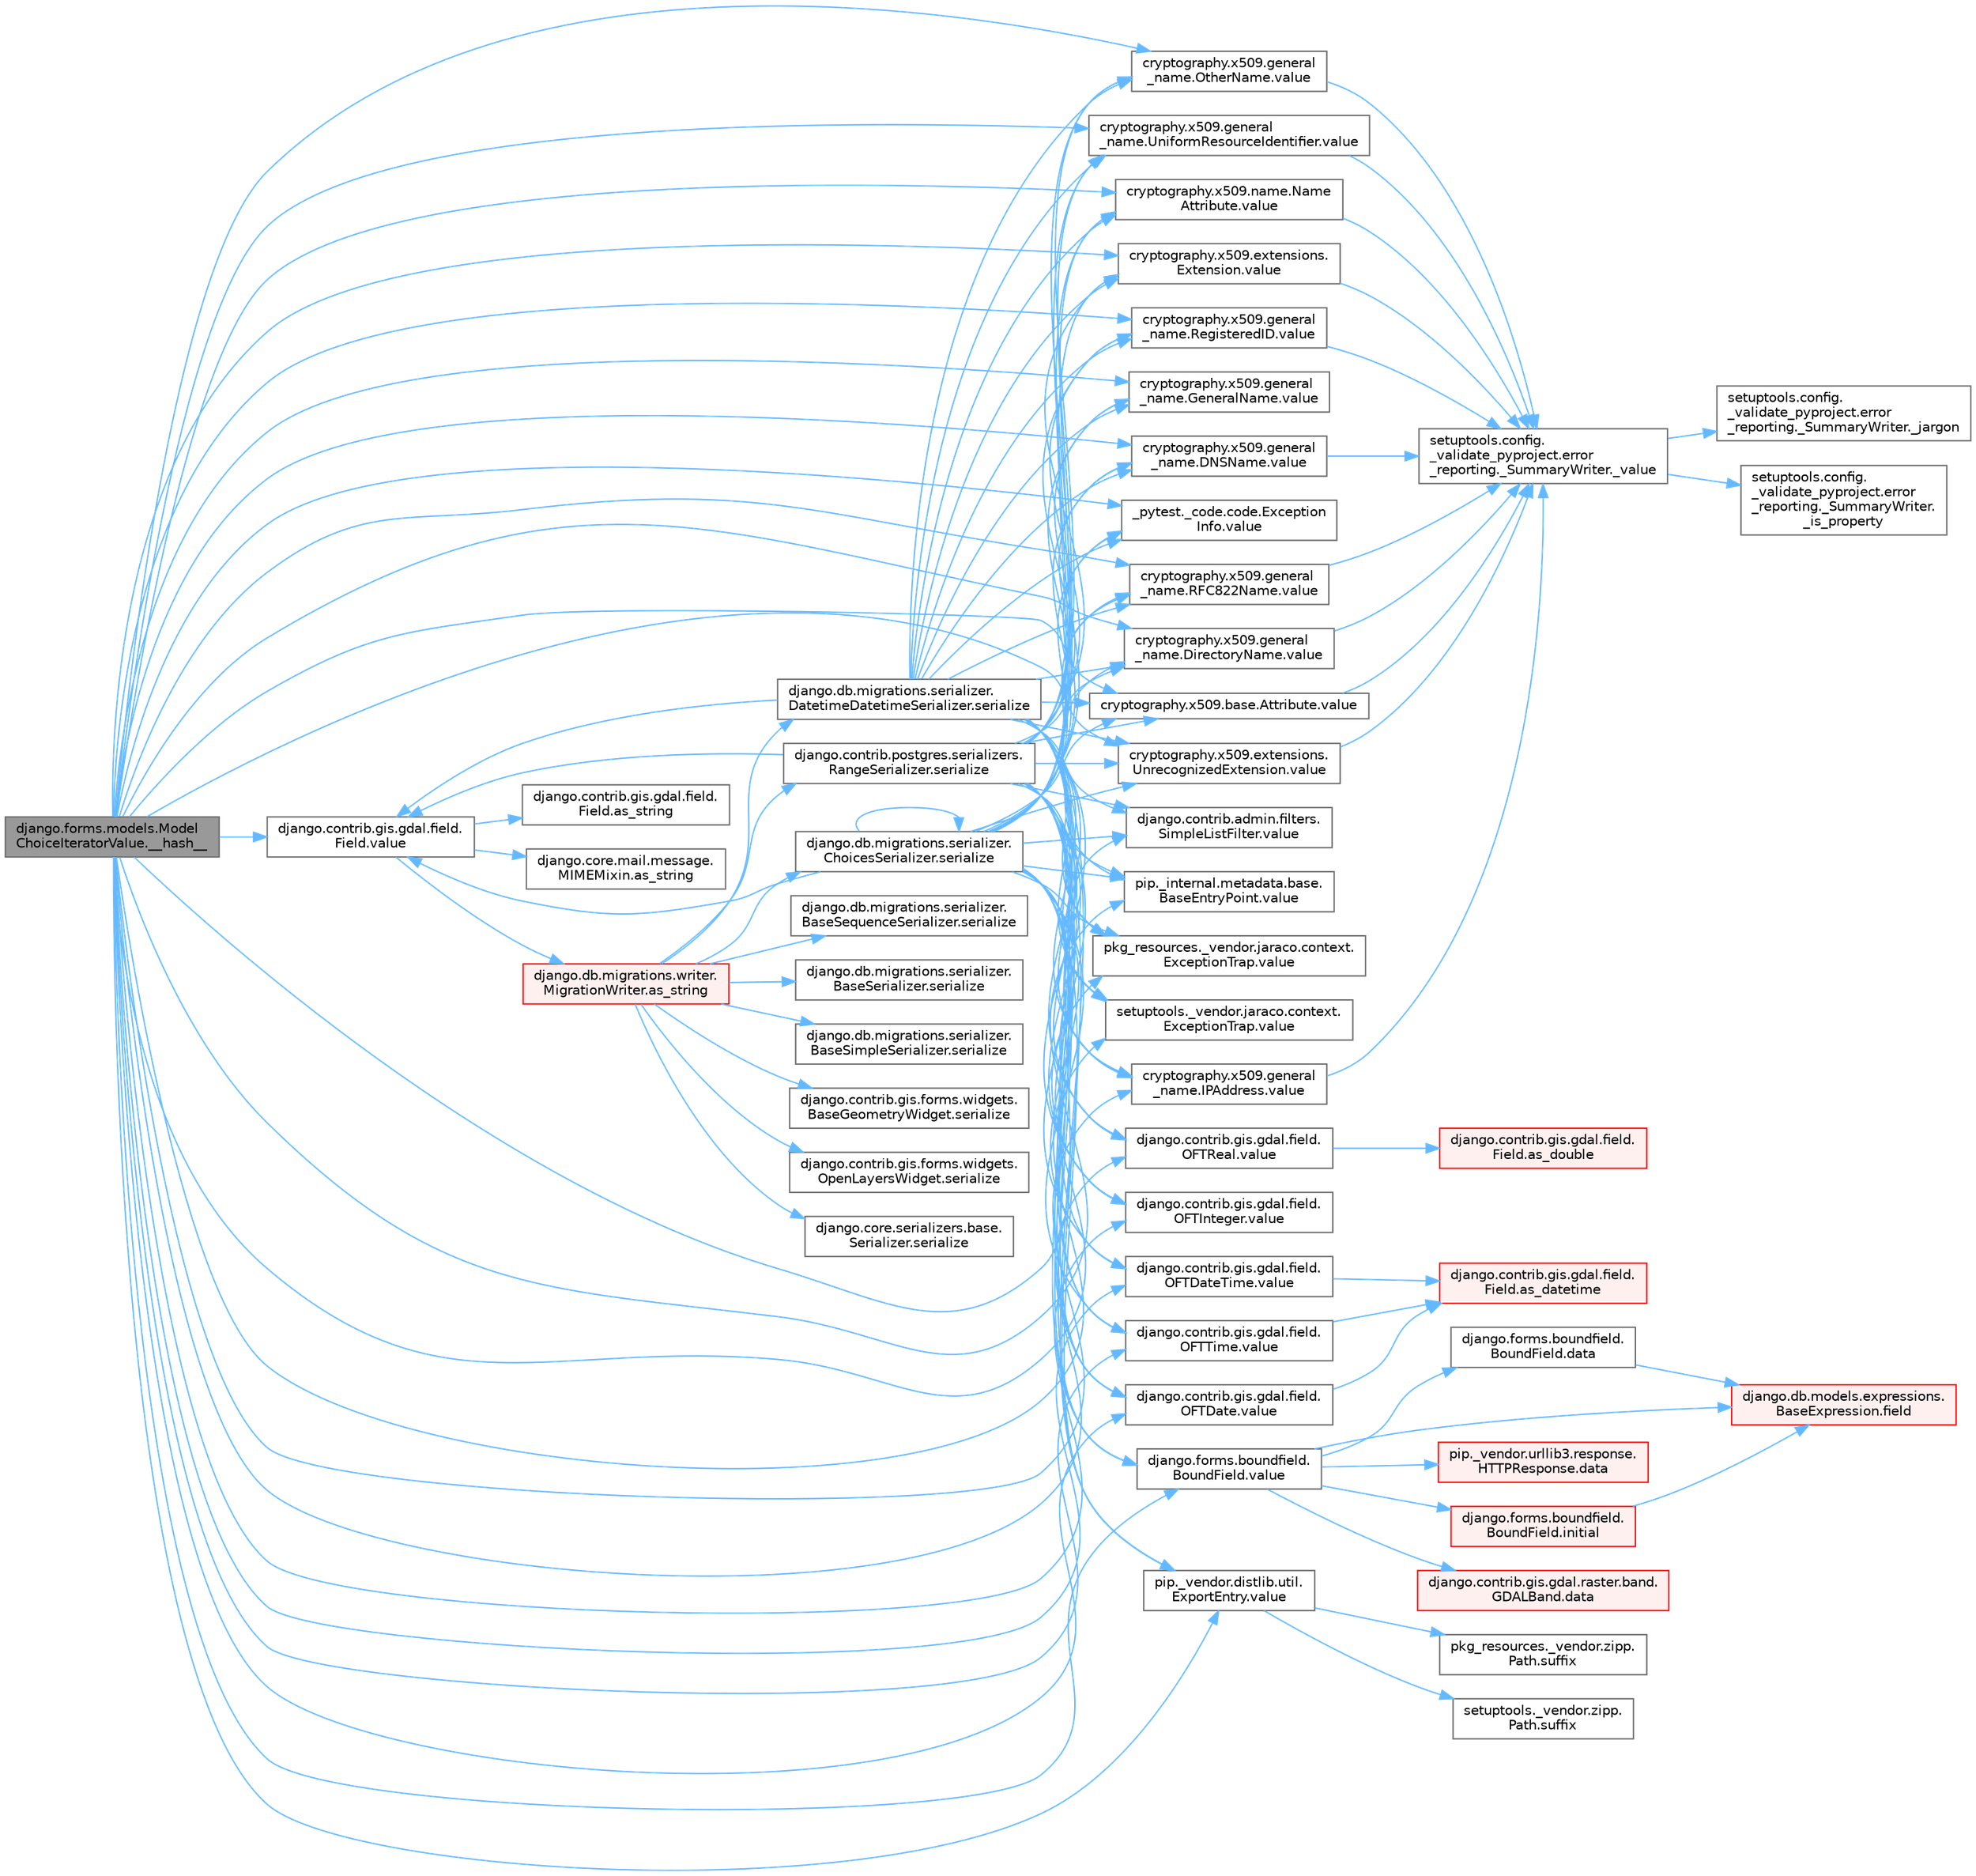 digraph "django.forms.models.ModelChoiceIteratorValue.__hash__"
{
 // LATEX_PDF_SIZE
  bgcolor="transparent";
  edge [fontname=Helvetica,fontsize=10,labelfontname=Helvetica,labelfontsize=10];
  node [fontname=Helvetica,fontsize=10,shape=box,height=0.2,width=0.4];
  rankdir="LR";
  Node1 [id="Node000001",label="django.forms.models.Model\lChoiceIteratorValue.__hash__",height=0.2,width=0.4,color="gray40", fillcolor="grey60", style="filled", fontcolor="black",tooltip=" "];
  Node1 -> Node2 [id="edge1_Node000001_Node000002",color="steelblue1",style="solid",tooltip=" "];
  Node2 [id="Node000002",label="_pytest._code.code.Exception\lInfo.value",height=0.2,width=0.4,color="grey40", fillcolor="white", style="filled",URL="$class__pytest_1_1__code_1_1code_1_1_exception_info.html#a65675b4b4254ece8c2b96f442ffa6a75",tooltip=" "];
  Node1 -> Node3 [id="edge2_Node000001_Node000003",color="steelblue1",style="solid",tooltip=" "];
  Node3 [id="Node000003",label="cryptography.x509.base.Attribute.value",height=0.2,width=0.4,color="grey40", fillcolor="white", style="filled",URL="$classcryptography_1_1x509_1_1base_1_1_attribute.html#a60472bf1e6c7d1a19111b910c23c097a",tooltip=" "];
  Node3 -> Node4 [id="edge3_Node000003_Node000004",color="steelblue1",style="solid",tooltip=" "];
  Node4 [id="Node000004",label="setuptools.config.\l_validate_pyproject.error\l_reporting._SummaryWriter._value",height=0.2,width=0.4,color="grey40", fillcolor="white", style="filled",URL="$classsetuptools_1_1config_1_1__validate__pyproject_1_1error__reporting_1_1___summary_writer.html#a28d60532640e0f6e9f0a8fe8ea5ca0bb",tooltip=" "];
  Node4 -> Node5 [id="edge4_Node000004_Node000005",color="steelblue1",style="solid",tooltip=" "];
  Node5 [id="Node000005",label="setuptools.config.\l_validate_pyproject.error\l_reporting._SummaryWriter.\l_is_property",height=0.2,width=0.4,color="grey40", fillcolor="white", style="filled",URL="$classsetuptools_1_1config_1_1__validate__pyproject_1_1error__reporting_1_1___summary_writer.html#a7d29a93ebbdc589b63ca5913cb922f83",tooltip=" "];
  Node4 -> Node6 [id="edge5_Node000004_Node000006",color="steelblue1",style="solid",tooltip=" "];
  Node6 [id="Node000006",label="setuptools.config.\l_validate_pyproject.error\l_reporting._SummaryWriter._jargon",height=0.2,width=0.4,color="grey40", fillcolor="white", style="filled",URL="$classsetuptools_1_1config_1_1__validate__pyproject_1_1error__reporting_1_1___summary_writer.html#adec7b12d37348db1a45ff40bc52ea73a",tooltip=" "];
  Node1 -> Node7 [id="edge6_Node000001_Node000007",color="steelblue1",style="solid",tooltip=" "];
  Node7 [id="Node000007",label="cryptography.x509.extensions.\lExtension.value",height=0.2,width=0.4,color="grey40", fillcolor="white", style="filled",URL="$classcryptography_1_1x509_1_1extensions_1_1_extension.html#a8c49255768af4af1c07670fd09fe42a7",tooltip=" "];
  Node7 -> Node4 [id="edge7_Node000007_Node000004",color="steelblue1",style="solid",tooltip=" "];
  Node1 -> Node8 [id="edge8_Node000001_Node000008",color="steelblue1",style="solid",tooltip=" "];
  Node8 [id="Node000008",label="cryptography.x509.extensions.\lUnrecognizedExtension.value",height=0.2,width=0.4,color="grey40", fillcolor="white", style="filled",URL="$classcryptography_1_1x509_1_1extensions_1_1_unrecognized_extension.html#a9992d78623e649a72caf3f3ce5a2c0f9",tooltip=" "];
  Node8 -> Node4 [id="edge9_Node000008_Node000004",color="steelblue1",style="solid",tooltip=" "];
  Node1 -> Node9 [id="edge10_Node000001_Node000009",color="steelblue1",style="solid",tooltip=" "];
  Node9 [id="Node000009",label="cryptography.x509.general\l_name.DirectoryName.value",height=0.2,width=0.4,color="grey40", fillcolor="white", style="filled",URL="$classcryptography_1_1x509_1_1general__name_1_1_directory_name.html#a68ccf077d3347ac26ff3c85cb234c9fe",tooltip=" "];
  Node9 -> Node4 [id="edge11_Node000009_Node000004",color="steelblue1",style="solid",tooltip=" "];
  Node1 -> Node10 [id="edge12_Node000001_Node000010",color="steelblue1",style="solid",tooltip=" "];
  Node10 [id="Node000010",label="cryptography.x509.general\l_name.DNSName.value",height=0.2,width=0.4,color="grey40", fillcolor="white", style="filled",URL="$classcryptography_1_1x509_1_1general__name_1_1_d_n_s_name.html#a93b054a2226f3b5f15aa11e51e8b2357",tooltip=" "];
  Node10 -> Node4 [id="edge13_Node000010_Node000004",color="steelblue1",style="solid",tooltip=" "];
  Node1 -> Node11 [id="edge14_Node000001_Node000011",color="steelblue1",style="solid",tooltip=" "];
  Node11 [id="Node000011",label="cryptography.x509.general\l_name.GeneralName.value",height=0.2,width=0.4,color="grey40", fillcolor="white", style="filled",URL="$classcryptography_1_1x509_1_1general__name_1_1_general_name.html#a6eebdc32cba49fb672f0904be4be684a",tooltip=" "];
  Node1 -> Node12 [id="edge15_Node000001_Node000012",color="steelblue1",style="solid",tooltip=" "];
  Node12 [id="Node000012",label="cryptography.x509.general\l_name.IPAddress.value",height=0.2,width=0.4,color="grey40", fillcolor="white", style="filled",URL="$classcryptography_1_1x509_1_1general__name_1_1_i_p_address.html#a514cf4d34f9d4eac1db384e30bfd545c",tooltip=" "];
  Node12 -> Node4 [id="edge16_Node000012_Node000004",color="steelblue1",style="solid",tooltip=" "];
  Node1 -> Node13 [id="edge17_Node000001_Node000013",color="steelblue1",style="solid",tooltip=" "];
  Node13 [id="Node000013",label="cryptography.x509.general\l_name.OtherName.value",height=0.2,width=0.4,color="grey40", fillcolor="white", style="filled",URL="$classcryptography_1_1x509_1_1general__name_1_1_other_name.html#adc049986474090e83a8ff9ed596f53f6",tooltip=" "];
  Node13 -> Node4 [id="edge18_Node000013_Node000004",color="steelblue1",style="solid",tooltip=" "];
  Node1 -> Node14 [id="edge19_Node000001_Node000014",color="steelblue1",style="solid",tooltip=" "];
  Node14 [id="Node000014",label="cryptography.x509.general\l_name.RegisteredID.value",height=0.2,width=0.4,color="grey40", fillcolor="white", style="filled",URL="$classcryptography_1_1x509_1_1general__name_1_1_registered_i_d.html#a54915bad33598e65e1299ae76700053c",tooltip=" "];
  Node14 -> Node4 [id="edge20_Node000014_Node000004",color="steelblue1",style="solid",tooltip=" "];
  Node1 -> Node15 [id="edge21_Node000001_Node000015",color="steelblue1",style="solid",tooltip=" "];
  Node15 [id="Node000015",label="cryptography.x509.general\l_name.RFC822Name.value",height=0.2,width=0.4,color="grey40", fillcolor="white", style="filled",URL="$classcryptography_1_1x509_1_1general__name_1_1_r_f_c822_name.html#a63c29183b28ccc19efeb5894b261e70d",tooltip=" "];
  Node15 -> Node4 [id="edge22_Node000015_Node000004",color="steelblue1",style="solid",tooltip=" "];
  Node1 -> Node16 [id="edge23_Node000001_Node000016",color="steelblue1",style="solid",tooltip=" "];
  Node16 [id="Node000016",label="cryptography.x509.general\l_name.UniformResourceIdentifier.value",height=0.2,width=0.4,color="grey40", fillcolor="white", style="filled",URL="$classcryptography_1_1x509_1_1general__name_1_1_uniform_resource_identifier.html#a62c2508b5e9961e78426b268e20f412f",tooltip=" "];
  Node16 -> Node4 [id="edge24_Node000016_Node000004",color="steelblue1",style="solid",tooltip=" "];
  Node1 -> Node17 [id="edge25_Node000001_Node000017",color="steelblue1",style="solid",tooltip=" "];
  Node17 [id="Node000017",label="cryptography.x509.name.Name\lAttribute.value",height=0.2,width=0.4,color="grey40", fillcolor="white", style="filled",URL="$classcryptography_1_1x509_1_1name_1_1_name_attribute.html#af39a23a036a8c8a731fb74018c6c58f7",tooltip=" "];
  Node17 -> Node4 [id="edge26_Node000017_Node000004",color="steelblue1",style="solid",tooltip=" "];
  Node1 -> Node18 [id="edge27_Node000001_Node000018",color="steelblue1",style="solid",tooltip=" "];
  Node18 [id="Node000018",label="django.contrib.admin.filters.\lSimpleListFilter.value",height=0.2,width=0.4,color="grey40", fillcolor="white", style="filled",URL="$classdjango_1_1contrib_1_1admin_1_1filters_1_1_simple_list_filter.html#aefe5c6c5478d3d2560a882cadc9e7649",tooltip=" "];
  Node1 -> Node19 [id="edge28_Node000001_Node000019",color="steelblue1",style="solid",tooltip=" "];
  Node19 [id="Node000019",label="django.contrib.gis.gdal.field.\lField.value",height=0.2,width=0.4,color="grey40", fillcolor="white", style="filled",URL="$classdjango_1_1contrib_1_1gis_1_1gdal_1_1field_1_1_field.html#a0534fa49aaead023461bb9458776c33c",tooltip=" "];
  Node19 -> Node20 [id="edge29_Node000019_Node000020",color="steelblue1",style="solid",tooltip=" "];
  Node20 [id="Node000020",label="django.contrib.gis.gdal.field.\lField.as_string",height=0.2,width=0.4,color="grey40", fillcolor="white", style="filled",URL="$classdjango_1_1contrib_1_1gis_1_1gdal_1_1field_1_1_field.html#aa37958814c801a9690b6b9772d8a5b79",tooltip=" "];
  Node19 -> Node21 [id="edge30_Node000019_Node000021",color="steelblue1",style="solid",tooltip=" "];
  Node21 [id="Node000021",label="django.core.mail.message.\lMIMEMixin.as_string",height=0.2,width=0.4,color="grey40", fillcolor="white", style="filled",URL="$classdjango_1_1core_1_1mail_1_1message_1_1_m_i_m_e_mixin.html#a5a8dae67cb420cf97d6906cdd6d9efee",tooltip=" "];
  Node19 -> Node22 [id="edge31_Node000019_Node000022",color="steelblue1",style="solid",tooltip=" "];
  Node22 [id="Node000022",label="django.db.migrations.writer.\lMigrationWriter.as_string",height=0.2,width=0.4,color="red", fillcolor="#FFF0F0", style="filled",URL="$classdjango_1_1db_1_1migrations_1_1writer_1_1_migration_writer.html#a4cf831cf0ce1f20f21c7e5ce5ec60980",tooltip=" "];
  Node22 -> Node23 [id="edge32_Node000022_Node000023",color="steelblue1",style="solid",tooltip=" "];
  Node23 [id="Node000023",label="django.contrib.gis.forms.widgets.\lBaseGeometryWidget.serialize",height=0.2,width=0.4,color="grey40", fillcolor="white", style="filled",URL="$classdjango_1_1contrib_1_1gis_1_1forms_1_1widgets_1_1_base_geometry_widget.html#af58254e7ea1502747c334b98fd5457ba",tooltip=" "];
  Node22 -> Node24 [id="edge33_Node000022_Node000024",color="steelblue1",style="solid",tooltip=" "];
  Node24 [id="Node000024",label="django.contrib.gis.forms.widgets.\lOpenLayersWidget.serialize",height=0.2,width=0.4,color="grey40", fillcolor="white", style="filled",URL="$classdjango_1_1contrib_1_1gis_1_1forms_1_1widgets_1_1_open_layers_widget.html#a843d6a963d3646471243c34775ac7c26",tooltip=" "];
  Node22 -> Node25 [id="edge34_Node000022_Node000025",color="steelblue1",style="solid",tooltip=" "];
  Node25 [id="Node000025",label="django.contrib.postgres.serializers.\lRangeSerializer.serialize",height=0.2,width=0.4,color="grey40", fillcolor="white", style="filled",URL="$classdjango_1_1contrib_1_1postgres_1_1serializers_1_1_range_serializer.html#afad32d7bbc5e5989a1a049e0ac0b6750",tooltip=" "];
  Node25 -> Node2 [id="edge35_Node000025_Node000002",color="steelblue1",style="solid",tooltip=" "];
  Node25 -> Node3 [id="edge36_Node000025_Node000003",color="steelblue1",style="solid",tooltip=" "];
  Node25 -> Node7 [id="edge37_Node000025_Node000007",color="steelblue1",style="solid",tooltip=" "];
  Node25 -> Node8 [id="edge38_Node000025_Node000008",color="steelblue1",style="solid",tooltip=" "];
  Node25 -> Node9 [id="edge39_Node000025_Node000009",color="steelblue1",style="solid",tooltip=" "];
  Node25 -> Node10 [id="edge40_Node000025_Node000010",color="steelblue1",style="solid",tooltip=" "];
  Node25 -> Node11 [id="edge41_Node000025_Node000011",color="steelblue1",style="solid",tooltip=" "];
  Node25 -> Node12 [id="edge42_Node000025_Node000012",color="steelblue1",style="solid",tooltip=" "];
  Node25 -> Node13 [id="edge43_Node000025_Node000013",color="steelblue1",style="solid",tooltip=" "];
  Node25 -> Node14 [id="edge44_Node000025_Node000014",color="steelblue1",style="solid",tooltip=" "];
  Node25 -> Node15 [id="edge45_Node000025_Node000015",color="steelblue1",style="solid",tooltip=" "];
  Node25 -> Node16 [id="edge46_Node000025_Node000016",color="steelblue1",style="solid",tooltip=" "];
  Node25 -> Node17 [id="edge47_Node000025_Node000017",color="steelblue1",style="solid",tooltip=" "];
  Node25 -> Node18 [id="edge48_Node000025_Node000018",color="steelblue1",style="solid",tooltip=" "];
  Node25 -> Node19 [id="edge49_Node000025_Node000019",color="steelblue1",style="solid",tooltip=" "];
  Node25 -> Node26 [id="edge50_Node000025_Node000026",color="steelblue1",style="solid",tooltip=" "];
  Node26 [id="Node000026",label="django.contrib.gis.gdal.field.\lOFTDate.value",height=0.2,width=0.4,color="grey40", fillcolor="white", style="filled",URL="$classdjango_1_1contrib_1_1gis_1_1gdal_1_1field_1_1_o_f_t_date.html#a1b70bed1d73b01c2dbbb215c85f318b1",tooltip=" "];
  Node26 -> Node27 [id="edge51_Node000026_Node000027",color="steelblue1",style="solid",tooltip=" "];
  Node27 [id="Node000027",label="django.contrib.gis.gdal.field.\lField.as_datetime",height=0.2,width=0.4,color="red", fillcolor="#FFF0F0", style="filled",URL="$classdjango_1_1contrib_1_1gis_1_1gdal_1_1field_1_1_field.html#a66edb3de23b3eb15d37281d1ff10fe08",tooltip=" "];
  Node25 -> Node31 [id="edge52_Node000025_Node000031",color="steelblue1",style="solid",tooltip=" "];
  Node31 [id="Node000031",label="django.contrib.gis.gdal.field.\lOFTDateTime.value",height=0.2,width=0.4,color="grey40", fillcolor="white", style="filled",URL="$classdjango_1_1contrib_1_1gis_1_1gdal_1_1field_1_1_o_f_t_date_time.html#a90dc99581d0efab92ef193eaea54300e",tooltip=" "];
  Node31 -> Node27 [id="edge53_Node000031_Node000027",color="steelblue1",style="solid",tooltip=" "];
  Node25 -> Node32 [id="edge54_Node000025_Node000032",color="steelblue1",style="solid",tooltip=" "];
  Node32 [id="Node000032",label="django.contrib.gis.gdal.field.\lOFTInteger.value",height=0.2,width=0.4,color="grey40", fillcolor="white", style="filled",URL="$classdjango_1_1contrib_1_1gis_1_1gdal_1_1field_1_1_o_f_t_integer.html#ae8b59256eee84f0198bfe27ae73c2f40",tooltip=" "];
  Node25 -> Node33 [id="edge55_Node000025_Node000033",color="steelblue1",style="solid",tooltip=" "];
  Node33 [id="Node000033",label="django.contrib.gis.gdal.field.\lOFTReal.value",height=0.2,width=0.4,color="grey40", fillcolor="white", style="filled",URL="$classdjango_1_1contrib_1_1gis_1_1gdal_1_1field_1_1_o_f_t_real.html#af38e5fdd4622d4f12649b8b882dae3c9",tooltip=" "];
  Node33 -> Node34 [id="edge56_Node000033_Node000034",color="steelblue1",style="solid",tooltip=" "];
  Node34 [id="Node000034",label="django.contrib.gis.gdal.field.\lField.as_double",height=0.2,width=0.4,color="red", fillcolor="#FFF0F0", style="filled",URL="$classdjango_1_1contrib_1_1gis_1_1gdal_1_1field_1_1_field.html#a734b69fcf982104ea1e53b2b4857b885",tooltip=" "];
  Node25 -> Node35 [id="edge57_Node000025_Node000035",color="steelblue1",style="solid",tooltip=" "];
  Node35 [id="Node000035",label="django.contrib.gis.gdal.field.\lOFTTime.value",height=0.2,width=0.4,color="grey40", fillcolor="white", style="filled",URL="$classdjango_1_1contrib_1_1gis_1_1gdal_1_1field_1_1_o_f_t_time.html#a5409d5a314e03fe5dec94170182a1942",tooltip=" "];
  Node35 -> Node27 [id="edge58_Node000035_Node000027",color="steelblue1",style="solid",tooltip=" "];
  Node25 -> Node36 [id="edge59_Node000025_Node000036",color="steelblue1",style="solid",tooltip=" "];
  Node36 [id="Node000036",label="django.forms.boundfield.\lBoundField.value",height=0.2,width=0.4,color="grey40", fillcolor="white", style="filled",URL="$classdjango_1_1forms_1_1boundfield_1_1_bound_field.html#a477fc97c541321eb1218c4287678ce5e",tooltip=" "];
  Node36 -> Node37 [id="edge60_Node000036_Node000037",color="steelblue1",style="solid",tooltip=" "];
  Node37 [id="Node000037",label="django.contrib.gis.gdal.raster.band.\lGDALBand.data",height=0.2,width=0.4,color="red", fillcolor="#FFF0F0", style="filled",URL="$classdjango_1_1contrib_1_1gis_1_1gdal_1_1raster_1_1band_1_1_g_d_a_l_band.html#a5d37dc4c4d5a50a21b75460e75f9ee4d",tooltip=" "];
  Node36 -> Node292 [id="edge61_Node000036_Node000292",color="steelblue1",style="solid",tooltip=" "];
  Node292 [id="Node000292",label="django.forms.boundfield.\lBoundField.data",height=0.2,width=0.4,color="grey40", fillcolor="white", style="filled",URL="$classdjango_1_1forms_1_1boundfield_1_1_bound_field.html#ad38e19a5099c352218e82322f47b020c",tooltip=" "];
  Node292 -> Node141 [id="edge62_Node000292_Node000141",color="steelblue1",style="solid",tooltip=" "];
  Node141 [id="Node000141",label="django.db.models.expressions.\lBaseExpression.field",height=0.2,width=0.4,color="red", fillcolor="#FFF0F0", style="filled",URL="$classdjango_1_1db_1_1models_1_1expressions_1_1_base_expression.html#a70aeb35391ada82c2e9f02b1c3ac150c",tooltip=" "];
  Node36 -> Node293 [id="edge63_Node000036_Node000293",color="steelblue1",style="solid",tooltip=" "];
  Node293 [id="Node000293",label="pip._vendor.urllib3.response.\lHTTPResponse.data",height=0.2,width=0.4,color="red", fillcolor="#FFF0F0", style="filled",URL="$classpip_1_1__vendor_1_1urllib3_1_1response_1_1_h_t_t_p_response.html#abf3c538704803faf453331b0031f3bdd",tooltip=" "];
  Node36 -> Node141 [id="edge64_Node000036_Node000141",color="steelblue1",style="solid",tooltip=" "];
  Node36 -> Node1245 [id="edge65_Node000036_Node001245",color="steelblue1",style="solid",tooltip=" "];
  Node1245 [id="Node001245",label="django.forms.boundfield.\lBoundField.initial",height=0.2,width=0.4,color="red", fillcolor="#FFF0F0", style="filled",URL="$classdjango_1_1forms_1_1boundfield_1_1_bound_field.html#a81706c00426d51f42167d00c2018cb92",tooltip=" "];
  Node1245 -> Node141 [id="edge66_Node001245_Node000141",color="steelblue1",style="solid",tooltip=" "];
  Node25 -> Node518 [id="edge67_Node000025_Node000518",color="steelblue1",style="solid",tooltip=" "];
  Node518 [id="Node000518",label="pip._internal.metadata.base.\lBaseEntryPoint.value",height=0.2,width=0.4,color="grey40", fillcolor="white", style="filled",URL="$classpip_1_1__internal_1_1metadata_1_1base_1_1_base_entry_point.html#a446ba6422d9cd9c14da8fdd2cbb91a25",tooltip=" "];
  Node25 -> Node519 [id="edge68_Node000025_Node000519",color="steelblue1",style="solid",tooltip=" "];
  Node519 [id="Node000519",label="pip._vendor.distlib.util.\lExportEntry.value",height=0.2,width=0.4,color="grey40", fillcolor="white", style="filled",URL="$classpip_1_1__vendor_1_1distlib_1_1util_1_1_export_entry.html#a7c58cd5235937bd538b1c0583bd51fda",tooltip=" "];
  Node519 -> Node520 [id="edge69_Node000519_Node000520",color="steelblue1",style="solid",tooltip=" "];
  Node520 [id="Node000520",label="pkg_resources._vendor.zipp.\lPath.suffix",height=0.2,width=0.4,color="grey40", fillcolor="white", style="filled",URL="$classpkg__resources_1_1__vendor_1_1zipp_1_1_path.html#af71056b6cebbc8c50fa83ccc23292725",tooltip=" "];
  Node519 -> Node521 [id="edge70_Node000519_Node000521",color="steelblue1",style="solid",tooltip=" "];
  Node521 [id="Node000521",label="setuptools._vendor.zipp.\lPath.suffix",height=0.2,width=0.4,color="grey40", fillcolor="white", style="filled",URL="$classsetuptools_1_1__vendor_1_1zipp_1_1_path.html#a6b71894b1172740b93a3ee2a5ad369ac",tooltip=" "];
  Node25 -> Node522 [id="edge71_Node000025_Node000522",color="steelblue1",style="solid",tooltip=" "];
  Node522 [id="Node000522",label="pkg_resources._vendor.jaraco.context.\lExceptionTrap.value",height=0.2,width=0.4,color="grey40", fillcolor="white", style="filled",URL="$classpkg__resources_1_1__vendor_1_1jaraco_1_1context_1_1_exception_trap.html#a39fb0ebf79a980f43ac06486340130e5",tooltip=" "];
  Node25 -> Node523 [id="edge72_Node000025_Node000523",color="steelblue1",style="solid",tooltip=" "];
  Node523 [id="Node000523",label="setuptools._vendor.jaraco.context.\lExceptionTrap.value",height=0.2,width=0.4,color="grey40", fillcolor="white", style="filled",URL="$classsetuptools_1_1__vendor_1_1jaraco_1_1context_1_1_exception_trap.html#a92eaef82df6b864df0489085d65435f1",tooltip=" "];
  Node22 -> Node4474 [id="edge73_Node000022_Node004474",color="steelblue1",style="solid",tooltip=" "];
  Node4474 [id="Node004474",label="django.core.serializers.base.\lSerializer.serialize",height=0.2,width=0.4,color="grey40", fillcolor="white", style="filled",URL="$classdjango_1_1core_1_1serializers_1_1base_1_1_serializer.html#aa738e444ef296e88ec920a367bc78930",tooltip=" "];
  Node22 -> Node4475 [id="edge74_Node000022_Node004475",color="steelblue1",style="solid",tooltip=" "];
  Node4475 [id="Node004475",label="django.db.migrations.serializer.\lBaseSequenceSerializer.serialize",height=0.2,width=0.4,color="grey40", fillcolor="white", style="filled",URL="$classdjango_1_1db_1_1migrations_1_1serializer_1_1_base_sequence_serializer.html#af41a567824e5715f80142a89e114e675",tooltip=" "];
  Node22 -> Node4476 [id="edge75_Node000022_Node004476",color="steelblue1",style="solid",tooltip=" "];
  Node4476 [id="Node004476",label="django.db.migrations.serializer.\lBaseSerializer.serialize",height=0.2,width=0.4,color="grey40", fillcolor="white", style="filled",URL="$classdjango_1_1db_1_1migrations_1_1serializer_1_1_base_serializer.html#ac03104bb663b7369772339e74dae98fe",tooltip=" "];
  Node22 -> Node4477 [id="edge76_Node000022_Node004477",color="steelblue1",style="solid",tooltip=" "];
  Node4477 [id="Node004477",label="django.db.migrations.serializer.\lBaseSimpleSerializer.serialize",height=0.2,width=0.4,color="grey40", fillcolor="white", style="filled",URL="$classdjango_1_1db_1_1migrations_1_1serializer_1_1_base_simple_serializer.html#ab6305ed81c60978138466e8849fc00e7",tooltip=" "];
  Node22 -> Node4478 [id="edge77_Node000022_Node004478",color="steelblue1",style="solid",tooltip=" "];
  Node4478 [id="Node004478",label="django.db.migrations.serializer.\lChoicesSerializer.serialize",height=0.2,width=0.4,color="grey40", fillcolor="white", style="filled",URL="$classdjango_1_1db_1_1migrations_1_1serializer_1_1_choices_serializer.html#a2efb6c5c75efbaf01db1bf7eef4fc307",tooltip=" "];
  Node4478 -> Node4478 [id="edge78_Node004478_Node004478",color="steelblue1",style="solid",tooltip=" "];
  Node4478 -> Node2 [id="edge79_Node004478_Node000002",color="steelblue1",style="solid",tooltip=" "];
  Node4478 -> Node3 [id="edge80_Node004478_Node000003",color="steelblue1",style="solid",tooltip=" "];
  Node4478 -> Node7 [id="edge81_Node004478_Node000007",color="steelblue1",style="solid",tooltip=" "];
  Node4478 -> Node8 [id="edge82_Node004478_Node000008",color="steelblue1",style="solid",tooltip=" "];
  Node4478 -> Node9 [id="edge83_Node004478_Node000009",color="steelblue1",style="solid",tooltip=" "];
  Node4478 -> Node10 [id="edge84_Node004478_Node000010",color="steelblue1",style="solid",tooltip=" "];
  Node4478 -> Node11 [id="edge85_Node004478_Node000011",color="steelblue1",style="solid",tooltip=" "];
  Node4478 -> Node12 [id="edge86_Node004478_Node000012",color="steelblue1",style="solid",tooltip=" "];
  Node4478 -> Node13 [id="edge87_Node004478_Node000013",color="steelblue1",style="solid",tooltip=" "];
  Node4478 -> Node14 [id="edge88_Node004478_Node000014",color="steelblue1",style="solid",tooltip=" "];
  Node4478 -> Node15 [id="edge89_Node004478_Node000015",color="steelblue1",style="solid",tooltip=" "];
  Node4478 -> Node16 [id="edge90_Node004478_Node000016",color="steelblue1",style="solid",tooltip=" "];
  Node4478 -> Node17 [id="edge91_Node004478_Node000017",color="steelblue1",style="solid",tooltip=" "];
  Node4478 -> Node18 [id="edge92_Node004478_Node000018",color="steelblue1",style="solid",tooltip=" "];
  Node4478 -> Node19 [id="edge93_Node004478_Node000019",color="steelblue1",style="solid",tooltip=" "];
  Node4478 -> Node26 [id="edge94_Node004478_Node000026",color="steelblue1",style="solid",tooltip=" "];
  Node4478 -> Node31 [id="edge95_Node004478_Node000031",color="steelblue1",style="solid",tooltip=" "];
  Node4478 -> Node32 [id="edge96_Node004478_Node000032",color="steelblue1",style="solid",tooltip=" "];
  Node4478 -> Node33 [id="edge97_Node004478_Node000033",color="steelblue1",style="solid",tooltip=" "];
  Node4478 -> Node35 [id="edge98_Node004478_Node000035",color="steelblue1",style="solid",tooltip=" "];
  Node4478 -> Node36 [id="edge99_Node004478_Node000036",color="steelblue1",style="solid",tooltip=" "];
  Node4478 -> Node518 [id="edge100_Node004478_Node000518",color="steelblue1",style="solid",tooltip=" "];
  Node4478 -> Node519 [id="edge101_Node004478_Node000519",color="steelblue1",style="solid",tooltip=" "];
  Node4478 -> Node522 [id="edge102_Node004478_Node000522",color="steelblue1",style="solid",tooltip=" "];
  Node4478 -> Node523 [id="edge103_Node004478_Node000523",color="steelblue1",style="solid",tooltip=" "];
  Node22 -> Node4479 [id="edge104_Node000022_Node004479",color="steelblue1",style="solid",tooltip=" "];
  Node4479 [id="Node004479",label="django.db.migrations.serializer.\lDatetimeDatetimeSerializer.serialize",height=0.2,width=0.4,color="grey40", fillcolor="white", style="filled",URL="$classdjango_1_1db_1_1migrations_1_1serializer_1_1_datetime_datetime_serializer.html#ad9cfe436f7daad93c7d56ce09f69db5b",tooltip=" "];
  Node4479 -> Node2 [id="edge105_Node004479_Node000002",color="steelblue1",style="solid",tooltip=" "];
  Node4479 -> Node3 [id="edge106_Node004479_Node000003",color="steelblue1",style="solid",tooltip=" "];
  Node4479 -> Node7 [id="edge107_Node004479_Node000007",color="steelblue1",style="solid",tooltip=" "];
  Node4479 -> Node8 [id="edge108_Node004479_Node000008",color="steelblue1",style="solid",tooltip=" "];
  Node4479 -> Node9 [id="edge109_Node004479_Node000009",color="steelblue1",style="solid",tooltip=" "];
  Node4479 -> Node10 [id="edge110_Node004479_Node000010",color="steelblue1",style="solid",tooltip=" "];
  Node4479 -> Node11 [id="edge111_Node004479_Node000011",color="steelblue1",style="solid",tooltip=" "];
  Node4479 -> Node12 [id="edge112_Node004479_Node000012",color="steelblue1",style="solid",tooltip=" "];
  Node4479 -> Node13 [id="edge113_Node004479_Node000013",color="steelblue1",style="solid",tooltip=" "];
  Node4479 -> Node14 [id="edge114_Node004479_Node000014",color="steelblue1",style="solid",tooltip=" "];
  Node4479 -> Node15 [id="edge115_Node004479_Node000015",color="steelblue1",style="solid",tooltip=" "];
  Node4479 -> Node16 [id="edge116_Node004479_Node000016",color="steelblue1",style="solid",tooltip=" "];
  Node4479 -> Node17 [id="edge117_Node004479_Node000017",color="steelblue1",style="solid",tooltip=" "];
  Node4479 -> Node18 [id="edge118_Node004479_Node000018",color="steelblue1",style="solid",tooltip=" "];
  Node4479 -> Node19 [id="edge119_Node004479_Node000019",color="steelblue1",style="solid",tooltip=" "];
  Node4479 -> Node26 [id="edge120_Node004479_Node000026",color="steelblue1",style="solid",tooltip=" "];
  Node4479 -> Node31 [id="edge121_Node004479_Node000031",color="steelblue1",style="solid",tooltip=" "];
  Node4479 -> Node32 [id="edge122_Node004479_Node000032",color="steelblue1",style="solid",tooltip=" "];
  Node4479 -> Node33 [id="edge123_Node004479_Node000033",color="steelblue1",style="solid",tooltip=" "];
  Node4479 -> Node35 [id="edge124_Node004479_Node000035",color="steelblue1",style="solid",tooltip=" "];
  Node4479 -> Node36 [id="edge125_Node004479_Node000036",color="steelblue1",style="solid",tooltip=" "];
  Node4479 -> Node518 [id="edge126_Node004479_Node000518",color="steelblue1",style="solid",tooltip=" "];
  Node4479 -> Node519 [id="edge127_Node004479_Node000519",color="steelblue1",style="solid",tooltip=" "];
  Node4479 -> Node522 [id="edge128_Node004479_Node000522",color="steelblue1",style="solid",tooltip=" "];
  Node4479 -> Node523 [id="edge129_Node004479_Node000523",color="steelblue1",style="solid",tooltip=" "];
  Node1 -> Node26 [id="edge130_Node000001_Node000026",color="steelblue1",style="solid",tooltip=" "];
  Node1 -> Node31 [id="edge131_Node000001_Node000031",color="steelblue1",style="solid",tooltip=" "];
  Node1 -> Node32 [id="edge132_Node000001_Node000032",color="steelblue1",style="solid",tooltip=" "];
  Node1 -> Node33 [id="edge133_Node000001_Node000033",color="steelblue1",style="solid",tooltip=" "];
  Node1 -> Node35 [id="edge134_Node000001_Node000035",color="steelblue1",style="solid",tooltip=" "];
  Node1 -> Node36 [id="edge135_Node000001_Node000036",color="steelblue1",style="solid",tooltip=" "];
  Node1 -> Node518 [id="edge136_Node000001_Node000518",color="steelblue1",style="solid",tooltip=" "];
  Node1 -> Node519 [id="edge137_Node000001_Node000519",color="steelblue1",style="solid",tooltip=" "];
  Node1 -> Node522 [id="edge138_Node000001_Node000522",color="steelblue1",style="solid",tooltip=" "];
  Node1 -> Node523 [id="edge139_Node000001_Node000523",color="steelblue1",style="solid",tooltip=" "];
}
